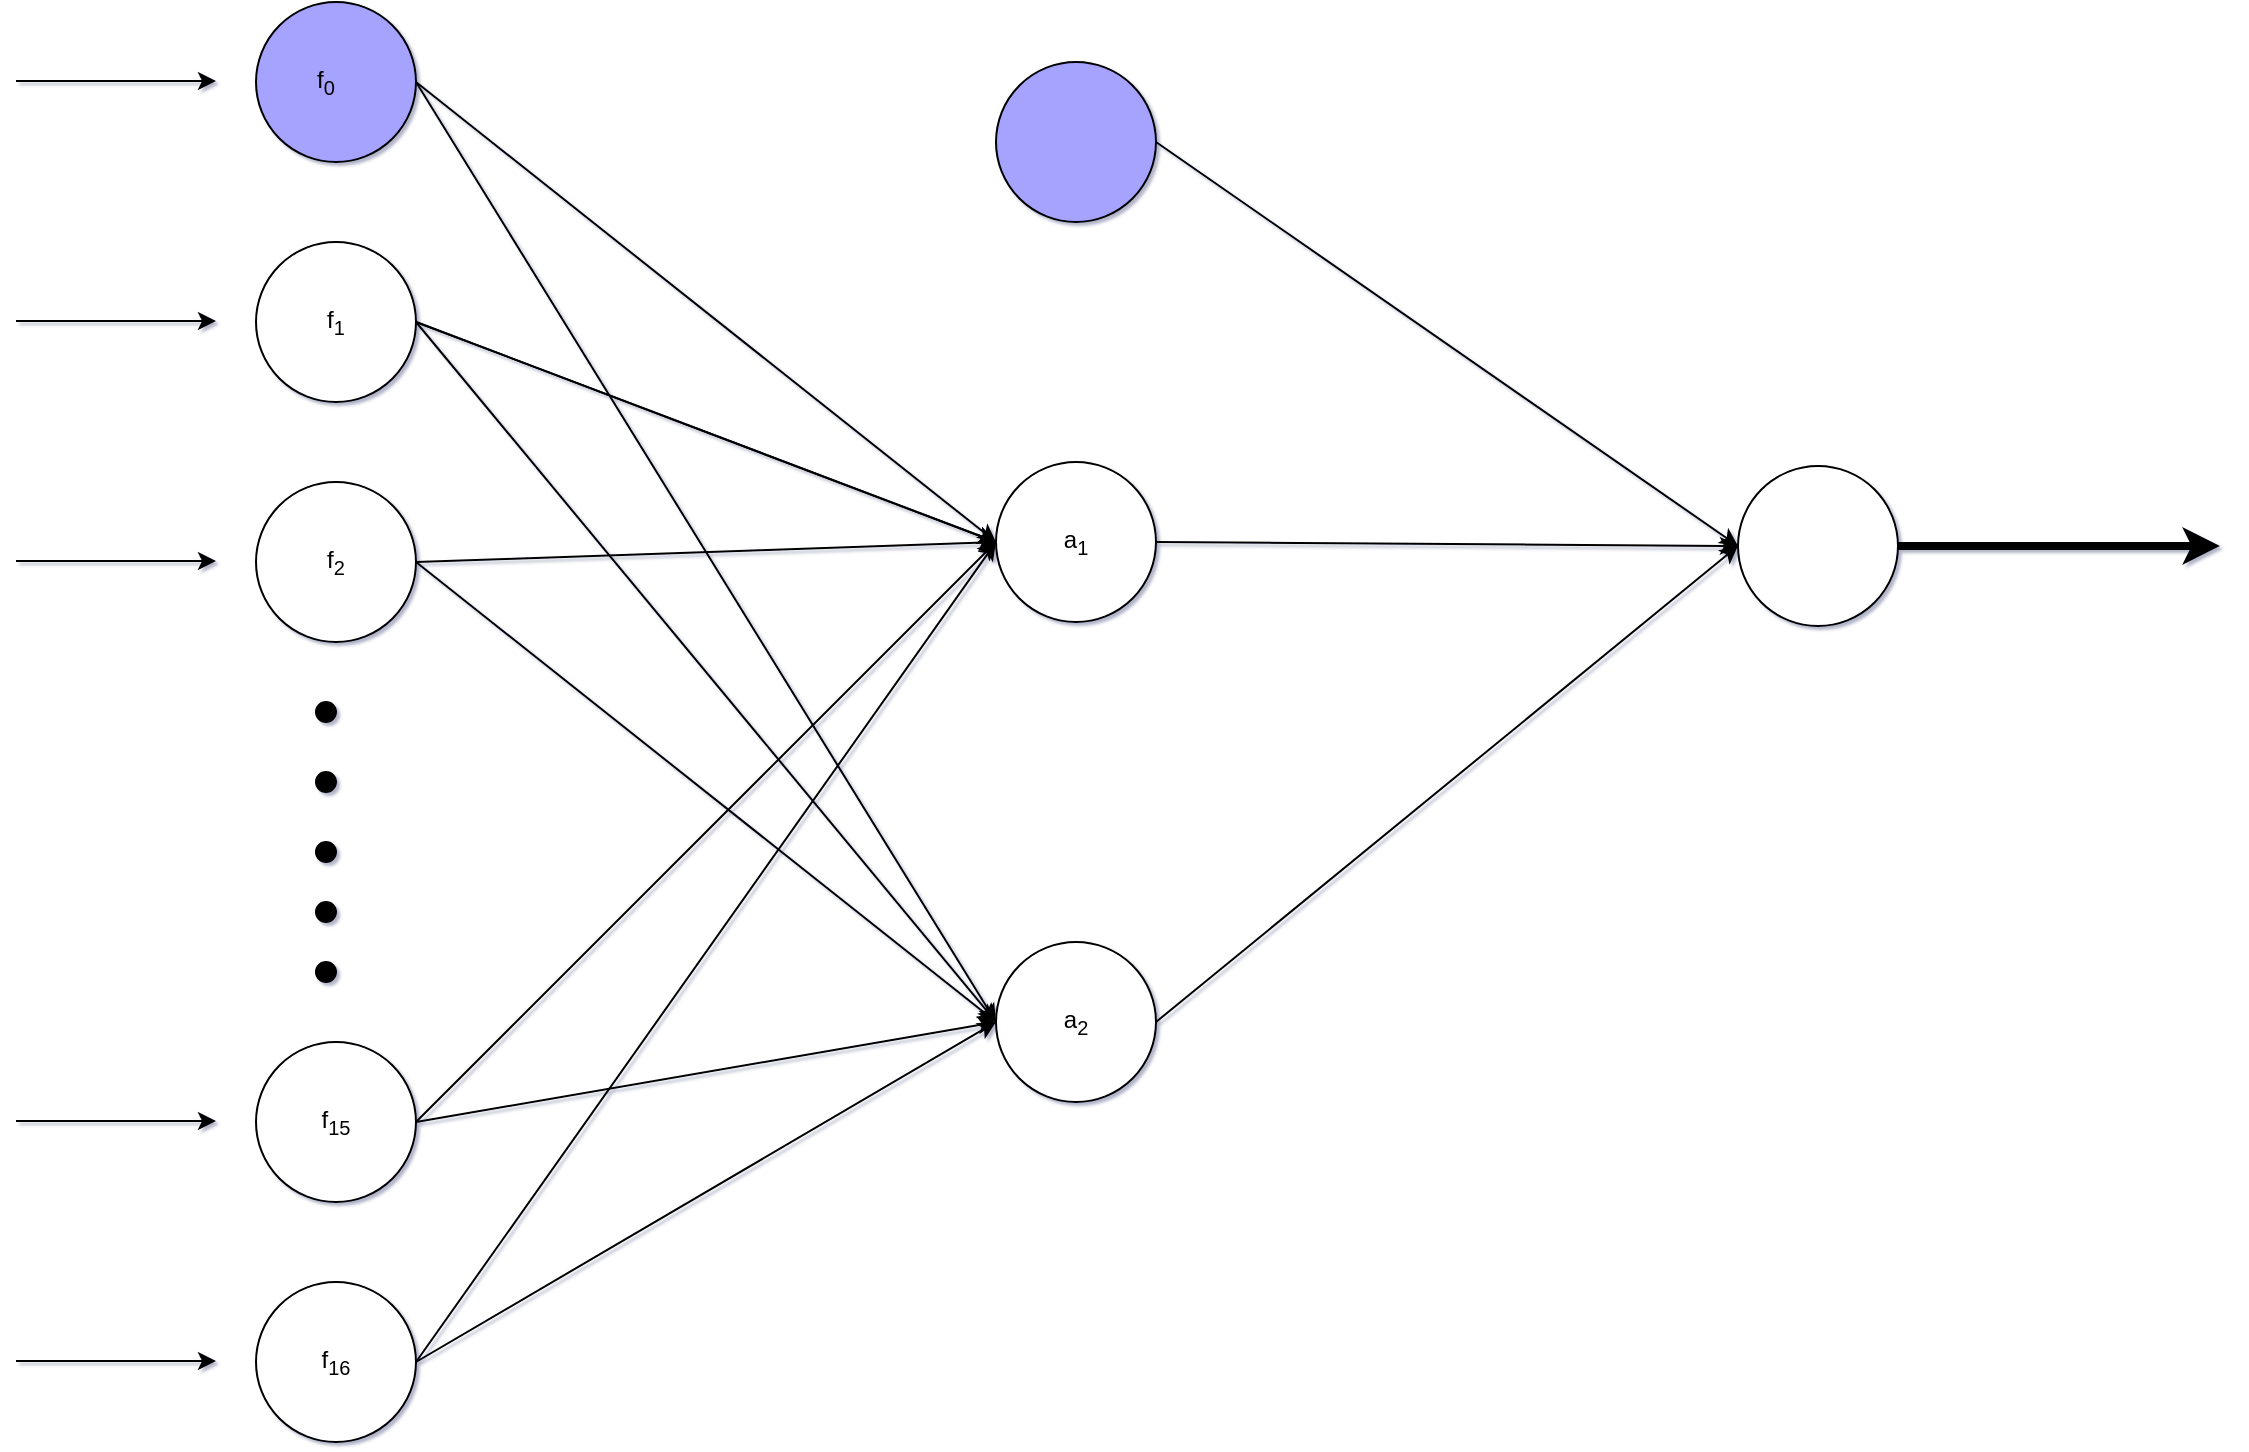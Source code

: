 <mxfile version="14.7.6" type="device"><diagram id="kBEdEl6-EKCiRU6IMhuc" name="Page-1"><mxGraphModel dx="868" dy="425" grid="0" gridSize="10" guides="1" tooltips="1" connect="1" arrows="1" fold="1" page="0" pageScale="1" pageWidth="850" pageHeight="1100" math="0" shadow="1"><root><mxCell id="0"/><mxCell id="1" parent="0"/><mxCell id="bZ22wSzp68CLQJnivixf-1" value="" style="ellipse;whiteSpace=wrap;html=1;aspect=fixed;fillColor=#A6A3FF;" parent="1" vertex="1"><mxGeometry x="150" y="160" width="80" height="80" as="geometry"/></mxCell><mxCell id="bZ22wSzp68CLQJnivixf-2" value="" style="ellipse;whiteSpace=wrap;html=1;aspect=fixed;" parent="1" vertex="1"><mxGeometry x="150" y="280" width="80" height="80" as="geometry"/></mxCell><mxCell id="bZ22wSzp68CLQJnivixf-3" value="" style="ellipse;whiteSpace=wrap;html=1;aspect=fixed;" parent="1" vertex="1"><mxGeometry x="150" y="400" width="80" height="80" as="geometry"/></mxCell><mxCell id="bZ22wSzp68CLQJnivixf-4" value="" style="ellipse;whiteSpace=wrap;html=1;aspect=fixed;" parent="1" vertex="1"><mxGeometry x="150" y="680" width="80" height="80" as="geometry"/></mxCell><mxCell id="bZ22wSzp68CLQJnivixf-5" value="" style="ellipse;whiteSpace=wrap;html=1;aspect=fixed;fillColor=#000000;" parent="1" vertex="1"><mxGeometry x="180" y="510" width="10" height="10" as="geometry"/></mxCell><mxCell id="bZ22wSzp68CLQJnivixf-8" value="" style="ellipse;whiteSpace=wrap;html=1;aspect=fixed;fillColor=#000000;" parent="1" vertex="1"><mxGeometry x="180" y="545" width="10" height="10" as="geometry"/></mxCell><mxCell id="bZ22wSzp68CLQJnivixf-9" value="" style="ellipse;whiteSpace=wrap;html=1;aspect=fixed;fillColor=#000000;" parent="1" vertex="1"><mxGeometry x="180" y="580" width="10" height="10" as="geometry"/></mxCell><mxCell id="bZ22wSzp68CLQJnivixf-10" value="" style="ellipse;whiteSpace=wrap;html=1;aspect=fixed;fillColor=#000000;" parent="1" vertex="1"><mxGeometry x="180" y="610" width="10" height="10" as="geometry"/></mxCell><mxCell id="bZ22wSzp68CLQJnivixf-11" value="" style="ellipse;whiteSpace=wrap;html=1;aspect=fixed;fillColor=#000000;" parent="1" vertex="1"><mxGeometry x="180" y="640" width="10" height="10" as="geometry"/></mxCell><mxCell id="bZ22wSzp68CLQJnivixf-12" value="" style="ellipse;whiteSpace=wrap;html=1;aspect=fixed;" parent="1" vertex="1"><mxGeometry x="150" y="800" width="80" height="80" as="geometry"/></mxCell><mxCell id="bZ22wSzp68CLQJnivixf-13" value="f&lt;sub&gt;2&lt;/sub&gt;" style="text;html=1;strokeColor=none;fillColor=none;align=center;verticalAlign=middle;whiteSpace=wrap;rounded=0;" parent="1" vertex="1"><mxGeometry x="170" y="430" width="40" height="20" as="geometry"/></mxCell><mxCell id="bZ22wSzp68CLQJnivixf-15" value="f&lt;sub&gt;0&lt;/sub&gt;" style="text;html=1;strokeColor=none;fillColor=none;align=center;verticalAlign=middle;whiteSpace=wrap;rounded=0;" parent="1" vertex="1"><mxGeometry x="165" y="190" width="40" height="20" as="geometry"/></mxCell><mxCell id="bZ22wSzp68CLQJnivixf-16" value="f&lt;sub&gt;1&lt;/sub&gt;" style="text;html=1;strokeColor=none;fillColor=none;align=center;verticalAlign=middle;whiteSpace=wrap;rounded=0;" parent="1" vertex="1"><mxGeometry x="170" y="310" width="40" height="20" as="geometry"/></mxCell><mxCell id="bZ22wSzp68CLQJnivixf-17" value="f&lt;sub&gt;16&lt;/sub&gt;" style="text;html=1;strokeColor=none;fillColor=none;align=center;verticalAlign=middle;whiteSpace=wrap;rounded=0;" parent="1" vertex="1"><mxGeometry x="170" y="830" width="40" height="20" as="geometry"/></mxCell><mxCell id="bZ22wSzp68CLQJnivixf-18" value="f&lt;sub&gt;15&lt;/sub&gt;" style="text;html=1;strokeColor=none;fillColor=none;align=center;verticalAlign=middle;whiteSpace=wrap;rounded=0;" parent="1" vertex="1"><mxGeometry x="170" y="710" width="40" height="20" as="geometry"/></mxCell><mxCell id="bZ22wSzp68CLQJnivixf-19" value="" style="endArrow=classic;html=1;" parent="1" edge="1"><mxGeometry width="50" height="50" relative="1" as="geometry"><mxPoint x="30" y="199.5" as="sourcePoint"/><mxPoint x="130" y="199.5" as="targetPoint"/></mxGeometry></mxCell><mxCell id="bZ22wSzp68CLQJnivixf-20" value="" style="endArrow=classic;html=1;" parent="1" edge="1"><mxGeometry width="50" height="50" relative="1" as="geometry"><mxPoint x="30" y="319.5" as="sourcePoint"/><mxPoint x="130" y="319.5" as="targetPoint"/></mxGeometry></mxCell><mxCell id="bZ22wSzp68CLQJnivixf-21" value="" style="endArrow=classic;html=1;" parent="1" edge="1"><mxGeometry width="50" height="50" relative="1" as="geometry"><mxPoint x="30" y="439.5" as="sourcePoint"/><mxPoint x="130" y="439.5" as="targetPoint"/></mxGeometry></mxCell><mxCell id="bZ22wSzp68CLQJnivixf-22" value="" style="endArrow=classic;html=1;" parent="1" edge="1"><mxGeometry width="50" height="50" relative="1" as="geometry"><mxPoint x="30" y="719.5" as="sourcePoint"/><mxPoint x="130" y="719.5" as="targetPoint"/></mxGeometry></mxCell><mxCell id="bZ22wSzp68CLQJnivixf-23" value="" style="endArrow=classic;html=1;" parent="1" edge="1"><mxGeometry width="50" height="50" relative="1" as="geometry"><mxPoint x="30" y="839.5" as="sourcePoint"/><mxPoint x="130" y="839.5" as="targetPoint"/></mxGeometry></mxCell><mxCell id="bZ22wSzp68CLQJnivixf-24" value="" style="ellipse;whiteSpace=wrap;html=1;aspect=fixed;fillColor=#A6A3FF;" parent="1" vertex="1"><mxGeometry x="520" y="190" width="80" height="80" as="geometry"/></mxCell><mxCell id="bZ22wSzp68CLQJnivixf-25" value="" style="ellipse;whiteSpace=wrap;html=1;aspect=fixed;" parent="1" vertex="1"><mxGeometry x="520" y="390" width="80" height="80" as="geometry"/></mxCell><mxCell id="bZ22wSzp68CLQJnivixf-26" value="a&lt;sub&gt;2&lt;/sub&gt;" style="ellipse;whiteSpace=wrap;html=1;aspect=fixed;" parent="1" vertex="1"><mxGeometry x="520" y="630" width="80" height="80" as="geometry"/></mxCell><mxCell id="bZ22wSzp68CLQJnivixf-28" value="" style="ellipse;whiteSpace=wrap;html=1;aspect=fixed;" parent="1" vertex="1"><mxGeometry x="891" y="392" width="80" height="80" as="geometry"/></mxCell><mxCell id="bZ22wSzp68CLQJnivixf-29" value="" style="endArrow=classic;html=1;exitX=1;exitY=0.5;exitDx=0;exitDy=0;entryX=0;entryY=0.5;entryDx=0;entryDy=0;" parent="1" source="bZ22wSzp68CLQJnivixf-2" target="bZ22wSzp68CLQJnivixf-25" edge="1"><mxGeometry width="50" height="50" relative="1" as="geometry"><mxPoint x="600" y="560" as="sourcePoint"/><mxPoint x="650" y="510" as="targetPoint"/></mxGeometry></mxCell><mxCell id="bZ22wSzp68CLQJnivixf-30" value="" style="endArrow=classic;html=1;exitX=1;exitY=0.5;exitDx=0;exitDy=0;entryX=0;entryY=0.5;entryDx=0;entryDy=0;" parent="1" source="bZ22wSzp68CLQJnivixf-1" target="bZ22wSzp68CLQJnivixf-25" edge="1"><mxGeometry width="50" height="50" relative="1" as="geometry"><mxPoint x="600" y="560" as="sourcePoint"/><mxPoint x="650" y="510" as="targetPoint"/></mxGeometry></mxCell><mxCell id="bZ22wSzp68CLQJnivixf-31" value="" style="endArrow=classic;html=1;exitX=1;exitY=0.5;exitDx=0;exitDy=0;entryX=0;entryY=0.5;entryDx=0;entryDy=0;" parent="1" source="bZ22wSzp68CLQJnivixf-1" target="bZ22wSzp68CLQJnivixf-26" edge="1"><mxGeometry width="50" height="50" relative="1" as="geometry"><mxPoint x="600" y="560" as="sourcePoint"/><mxPoint x="650" y="510" as="targetPoint"/></mxGeometry></mxCell><mxCell id="bZ22wSzp68CLQJnivixf-32" value="" style="endArrow=classic;html=1;exitX=1;exitY=0.5;exitDx=0;exitDy=0;entryX=0;entryY=0.5;entryDx=0;entryDy=0;" parent="1" source="bZ22wSzp68CLQJnivixf-2" target="bZ22wSzp68CLQJnivixf-25" edge="1"><mxGeometry width="50" height="50" relative="1" as="geometry"><mxPoint x="600" y="560" as="sourcePoint"/><mxPoint x="650" y="510" as="targetPoint"/></mxGeometry></mxCell><mxCell id="bZ22wSzp68CLQJnivixf-33" value="" style="endArrow=classic;html=1;exitX=1;exitY=0.5;exitDx=0;exitDy=0;entryX=0;entryY=0.5;entryDx=0;entryDy=0;" parent="1" source="bZ22wSzp68CLQJnivixf-3" target="bZ22wSzp68CLQJnivixf-25" edge="1"><mxGeometry width="50" height="50" relative="1" as="geometry"><mxPoint x="600" y="560" as="sourcePoint"/><mxPoint x="650" y="510" as="targetPoint"/></mxGeometry></mxCell><mxCell id="bZ22wSzp68CLQJnivixf-34" value="" style="endArrow=classic;html=1;exitX=1;exitY=0.5;exitDx=0;exitDy=0;entryX=0;entryY=0.5;entryDx=0;entryDy=0;" parent="1" source="bZ22wSzp68CLQJnivixf-2" target="bZ22wSzp68CLQJnivixf-26" edge="1"><mxGeometry width="50" height="50" relative="1" as="geometry"><mxPoint x="260" y="370" as="sourcePoint"/><mxPoint x="650" y="510" as="targetPoint"/></mxGeometry></mxCell><mxCell id="bZ22wSzp68CLQJnivixf-35" value="" style="endArrow=classic;html=1;exitX=1;exitY=0.5;exitDx=0;exitDy=0;entryX=0;entryY=0.5;entryDx=0;entryDy=0;" parent="1" source="bZ22wSzp68CLQJnivixf-3" target="bZ22wSzp68CLQJnivixf-26" edge="1"><mxGeometry width="50" height="50" relative="1" as="geometry"><mxPoint x="600" y="560" as="sourcePoint"/><mxPoint x="650" y="510" as="targetPoint"/></mxGeometry></mxCell><mxCell id="bZ22wSzp68CLQJnivixf-36" value="" style="endArrow=classic;html=1;exitX=1;exitY=0.5;exitDx=0;exitDy=0;entryX=0;entryY=0.5;entryDx=0;entryDy=0;" parent="1" source="bZ22wSzp68CLQJnivixf-4" target="bZ22wSzp68CLQJnivixf-25" edge="1"><mxGeometry width="50" height="50" relative="1" as="geometry"><mxPoint x="600" y="560" as="sourcePoint"/><mxPoint x="650" y="510" as="targetPoint"/></mxGeometry></mxCell><mxCell id="bZ22wSzp68CLQJnivixf-37" value="" style="endArrow=classic;html=1;exitX=1;exitY=0.5;exitDx=0;exitDy=0;entryX=0;entryY=0.5;entryDx=0;entryDy=0;" parent="1" source="bZ22wSzp68CLQJnivixf-4" target="bZ22wSzp68CLQJnivixf-26" edge="1"><mxGeometry width="50" height="50" relative="1" as="geometry"><mxPoint x="600" y="560" as="sourcePoint"/><mxPoint x="470" y="690" as="targetPoint"/></mxGeometry></mxCell><mxCell id="bZ22wSzp68CLQJnivixf-38" value="" style="endArrow=classic;html=1;exitX=1;exitY=0.5;exitDx=0;exitDy=0;entryX=0;entryY=0.5;entryDx=0;entryDy=0;" parent="1" source="bZ22wSzp68CLQJnivixf-12" target="bZ22wSzp68CLQJnivixf-25" edge="1"><mxGeometry width="50" height="50" relative="1" as="geometry"><mxPoint x="600" y="560" as="sourcePoint"/><mxPoint x="650" y="510" as="targetPoint"/></mxGeometry></mxCell><mxCell id="bZ22wSzp68CLQJnivixf-39" value="" style="endArrow=classic;html=1;exitX=1;exitY=0.5;exitDx=0;exitDy=0;entryX=0;entryY=0.5;entryDx=0;entryDy=0;" parent="1" source="bZ22wSzp68CLQJnivixf-12" target="bZ22wSzp68CLQJnivixf-26" edge="1"><mxGeometry width="50" height="50" relative="1" as="geometry"><mxPoint x="600" y="560" as="sourcePoint"/><mxPoint x="650" y="510" as="targetPoint"/></mxGeometry></mxCell><mxCell id="bZ22wSzp68CLQJnivixf-43" value="" style="endArrow=classic;html=1;exitX=1;exitY=0.5;exitDx=0;exitDy=0;entryX=0;entryY=0.5;entryDx=0;entryDy=0;" parent="1" source="bZ22wSzp68CLQJnivixf-24" target="bZ22wSzp68CLQJnivixf-28" edge="1"><mxGeometry width="50" height="50" relative="1" as="geometry"><mxPoint x="600" y="560" as="sourcePoint"/><mxPoint x="650" y="510" as="targetPoint"/></mxGeometry></mxCell><mxCell id="bZ22wSzp68CLQJnivixf-44" value="" style="endArrow=classic;html=1;entryX=0;entryY=0.5;entryDx=0;entryDy=0;exitX=1;exitY=0.5;exitDx=0;exitDy=0;" parent="1" source="bZ22wSzp68CLQJnivixf-25" target="bZ22wSzp68CLQJnivixf-28" edge="1"><mxGeometry width="50" height="50" relative="1" as="geometry"><mxPoint x="550" y="510" as="sourcePoint"/><mxPoint x="650" y="510" as="targetPoint"/></mxGeometry></mxCell><mxCell id="bZ22wSzp68CLQJnivixf-45" value="" style="endArrow=classic;html=1;exitX=1;exitY=0.5;exitDx=0;exitDy=0;entryX=0;entryY=0.5;entryDx=0;entryDy=0;" parent="1" source="bZ22wSzp68CLQJnivixf-26" target="bZ22wSzp68CLQJnivixf-28" edge="1"><mxGeometry width="50" height="50" relative="1" as="geometry"><mxPoint x="600" y="560" as="sourcePoint"/><mxPoint x="650" y="510" as="targetPoint"/></mxGeometry></mxCell><mxCell id="bZ22wSzp68CLQJnivixf-48" value="" style="endArrow=classic;html=1;exitX=1;exitY=0.5;exitDx=0;exitDy=0;strokeWidth=4;" parent="1" source="bZ22wSzp68CLQJnivixf-28" edge="1"><mxGeometry width="50" height="50" relative="1" as="geometry"><mxPoint x="940" y="620" as="sourcePoint"/><mxPoint x="1132" y="432" as="targetPoint"/></mxGeometry></mxCell><mxCell id="bZ22wSzp68CLQJnivixf-51" value="a&lt;sub&gt;1&lt;/sub&gt;" style="text;html=1;strokeColor=none;fillColor=none;align=center;verticalAlign=middle;whiteSpace=wrap;rounded=0;" parent="1" vertex="1"><mxGeometry x="540" y="420" width="40" height="20" as="geometry"/></mxCell></root></mxGraphModel></diagram></mxfile>